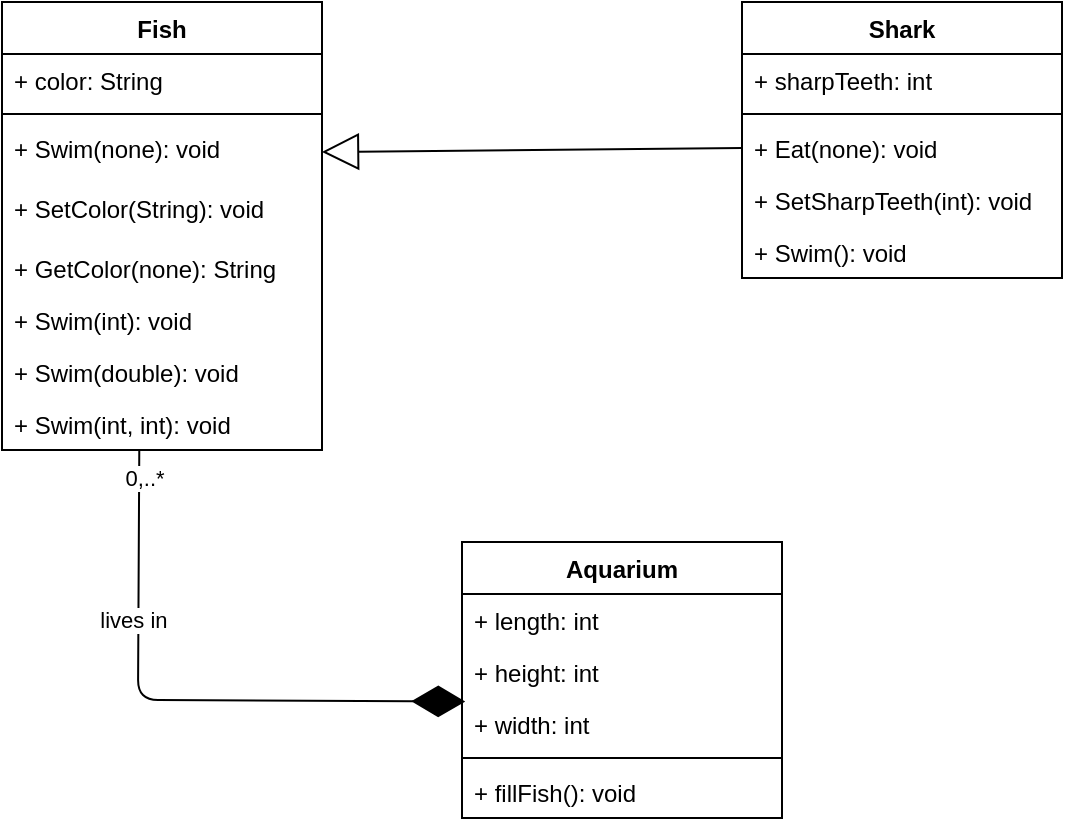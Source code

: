 <mxfile version="13.8.0" type="github">
  <diagram id="C5RBs43oDa-KdzZeNtuy" name="Page-1">
    <mxGraphModel dx="556" dy="602" grid="1" gridSize="10" guides="1" tooltips="1" connect="1" arrows="1" fold="1" page="1" pageScale="1" pageWidth="827" pageHeight="1169" math="0" shadow="0">
      <root>
        <mxCell id="WIyWlLk6GJQsqaUBKTNV-0" />
        <mxCell id="WIyWlLk6GJQsqaUBKTNV-1" parent="WIyWlLk6GJQsqaUBKTNV-0" />
        <mxCell id="ZDt5OQKj0tVtjhARu_XK-0" value="Fish" style="swimlane;fontStyle=1;align=center;verticalAlign=top;childLayout=stackLayout;horizontal=1;startSize=26;horizontalStack=0;resizeParent=1;resizeParentMax=0;resizeLast=0;collapsible=1;marginBottom=0;" vertex="1" parent="WIyWlLk6GJQsqaUBKTNV-1">
          <mxGeometry x="240" y="140" width="160" height="224" as="geometry" />
        </mxCell>
        <mxCell id="ZDt5OQKj0tVtjhARu_XK-1" value="+ color: String" style="text;strokeColor=none;fillColor=none;align=left;verticalAlign=top;spacingLeft=4;spacingRight=4;overflow=hidden;rotatable=0;points=[[0,0.5],[1,0.5]];portConstraint=eastwest;" vertex="1" parent="ZDt5OQKj0tVtjhARu_XK-0">
          <mxGeometry y="26" width="160" height="26" as="geometry" />
        </mxCell>
        <mxCell id="ZDt5OQKj0tVtjhARu_XK-2" value="" style="line;strokeWidth=1;fillColor=none;align=left;verticalAlign=middle;spacingTop=-1;spacingLeft=3;spacingRight=3;rotatable=0;labelPosition=right;points=[];portConstraint=eastwest;" vertex="1" parent="ZDt5OQKj0tVtjhARu_XK-0">
          <mxGeometry y="52" width="160" height="8" as="geometry" />
        </mxCell>
        <mxCell id="ZDt5OQKj0tVtjhARu_XK-3" value="+ Swim(none): void" style="text;strokeColor=none;fillColor=none;align=left;verticalAlign=top;spacingLeft=4;spacingRight=4;overflow=hidden;rotatable=0;points=[[0,0.5],[1,0.5]];portConstraint=eastwest;" vertex="1" parent="ZDt5OQKj0tVtjhARu_XK-0">
          <mxGeometry y="60" width="160" height="30" as="geometry" />
        </mxCell>
        <mxCell id="ZDt5OQKj0tVtjhARu_XK-5" value="+ SetColor(String): void" style="text;strokeColor=none;fillColor=none;align=left;verticalAlign=top;spacingLeft=4;spacingRight=4;overflow=hidden;rotatable=0;points=[[0,0.5],[1,0.5]];portConstraint=eastwest;" vertex="1" parent="ZDt5OQKj0tVtjhARu_XK-0">
          <mxGeometry y="90" width="160" height="30" as="geometry" />
        </mxCell>
        <mxCell id="ZDt5OQKj0tVtjhARu_XK-6" value="+ GetColor(none): String" style="text;strokeColor=none;fillColor=none;align=left;verticalAlign=top;spacingLeft=4;spacingRight=4;overflow=hidden;rotatable=0;points=[[0,0.5],[1,0.5]];portConstraint=eastwest;" vertex="1" parent="ZDt5OQKj0tVtjhARu_XK-0">
          <mxGeometry y="120" width="160" height="26" as="geometry" />
        </mxCell>
        <mxCell id="ZDt5OQKj0tVtjhARu_XK-7" value="+ Swim(int): void" style="text;strokeColor=none;fillColor=none;align=left;verticalAlign=top;spacingLeft=4;spacingRight=4;overflow=hidden;rotatable=0;points=[[0,0.5],[1,0.5]];portConstraint=eastwest;" vertex="1" parent="ZDt5OQKj0tVtjhARu_XK-0">
          <mxGeometry y="146" width="160" height="26" as="geometry" />
        </mxCell>
        <mxCell id="ZDt5OQKj0tVtjhARu_XK-8" value="+ Swim(double): void" style="text;strokeColor=none;fillColor=none;align=left;verticalAlign=top;spacingLeft=4;spacingRight=4;overflow=hidden;rotatable=0;points=[[0,0.5],[1,0.5]];portConstraint=eastwest;" vertex="1" parent="ZDt5OQKj0tVtjhARu_XK-0">
          <mxGeometry y="172" width="160" height="26" as="geometry" />
        </mxCell>
        <mxCell id="ZDt5OQKj0tVtjhARu_XK-9" value="+ Swim(int, int): void" style="text;strokeColor=none;fillColor=none;align=left;verticalAlign=top;spacingLeft=4;spacingRight=4;overflow=hidden;rotatable=0;points=[[0,0.5],[1,0.5]];portConstraint=eastwest;" vertex="1" parent="ZDt5OQKj0tVtjhARu_XK-0">
          <mxGeometry y="198" width="160" height="26" as="geometry" />
        </mxCell>
        <mxCell id="ZDt5OQKj0tVtjhARu_XK-23" value="" style="endArrow=diamondThin;endFill=1;endSize=24;html=1;entryX=0.01;entryY=0.068;entryDx=0;entryDy=0;entryPerimeter=0;exitX=0.429;exitY=0.995;exitDx=0;exitDy=0;exitPerimeter=0;" edge="1" parent="WIyWlLk6GJQsqaUBKTNV-1" source="ZDt5OQKj0tVtjhARu_XK-9" target="ZDt5OQKj0tVtjhARu_XK-20">
          <mxGeometry width="160" relative="1" as="geometry">
            <mxPoint x="340" y="410" as="sourcePoint" />
            <mxPoint x="590" y="320" as="targetPoint" />
            <Array as="points">
              <mxPoint x="308" y="489" />
            </Array>
          </mxGeometry>
        </mxCell>
        <mxCell id="ZDt5OQKj0tVtjhARu_XK-24" value="lives in&amp;nbsp;" style="edgeLabel;html=1;align=center;verticalAlign=middle;resizable=0;points=[];" vertex="1" connectable="0" parent="ZDt5OQKj0tVtjhARu_XK-23">
          <mxGeometry x="-0.162" y="-1" relative="1" as="geometry">
            <mxPoint y="-36.04" as="offset" />
          </mxGeometry>
        </mxCell>
        <mxCell id="ZDt5OQKj0tVtjhARu_XK-25" value="0,..*" style="edgeLabel;html=1;align=center;verticalAlign=middle;resizable=0;points=[];" vertex="1" connectable="0" parent="ZDt5OQKj0tVtjhARu_XK-23">
          <mxGeometry x="-0.902" y="2" relative="1" as="geometry">
            <mxPoint as="offset" />
          </mxGeometry>
        </mxCell>
        <mxCell id="ZDt5OQKj0tVtjhARu_XK-16" value="Aquarium" style="swimlane;fontStyle=1;align=center;verticalAlign=top;childLayout=stackLayout;horizontal=1;startSize=26;horizontalStack=0;resizeParent=1;resizeParentMax=0;resizeLast=0;collapsible=1;marginBottom=0;" vertex="1" parent="WIyWlLk6GJQsqaUBKTNV-1">
          <mxGeometry x="470" y="410" width="160" height="138" as="geometry" />
        </mxCell>
        <mxCell id="ZDt5OQKj0tVtjhARu_XK-17" value="+ length: int" style="text;strokeColor=none;fillColor=none;align=left;verticalAlign=top;spacingLeft=4;spacingRight=4;overflow=hidden;rotatable=0;points=[[0,0.5],[1,0.5]];portConstraint=eastwest;" vertex="1" parent="ZDt5OQKj0tVtjhARu_XK-16">
          <mxGeometry y="26" width="160" height="26" as="geometry" />
        </mxCell>
        <mxCell id="ZDt5OQKj0tVtjhARu_XK-21" value="+ height: int" style="text;strokeColor=none;fillColor=none;align=left;verticalAlign=top;spacingLeft=4;spacingRight=4;overflow=hidden;rotatable=0;points=[[0,0.5],[1,0.5]];portConstraint=eastwest;" vertex="1" parent="ZDt5OQKj0tVtjhARu_XK-16">
          <mxGeometry y="52" width="160" height="26" as="geometry" />
        </mxCell>
        <mxCell id="ZDt5OQKj0tVtjhARu_XK-20" value="+ width: int" style="text;strokeColor=none;fillColor=none;align=left;verticalAlign=top;spacingLeft=4;spacingRight=4;overflow=hidden;rotatable=0;points=[[0,0.5],[1,0.5]];portConstraint=eastwest;" vertex="1" parent="ZDt5OQKj0tVtjhARu_XK-16">
          <mxGeometry y="78" width="160" height="26" as="geometry" />
        </mxCell>
        <mxCell id="ZDt5OQKj0tVtjhARu_XK-18" value="" style="line;strokeWidth=1;fillColor=none;align=left;verticalAlign=middle;spacingTop=-1;spacingLeft=3;spacingRight=3;rotatable=0;labelPosition=right;points=[];portConstraint=eastwest;" vertex="1" parent="ZDt5OQKj0tVtjhARu_XK-16">
          <mxGeometry y="104" width="160" height="8" as="geometry" />
        </mxCell>
        <mxCell id="ZDt5OQKj0tVtjhARu_XK-19" value="+ fillFish(): void" style="text;strokeColor=none;fillColor=none;align=left;verticalAlign=top;spacingLeft=4;spacingRight=4;overflow=hidden;rotatable=0;points=[[0,0.5],[1,0.5]];portConstraint=eastwest;" vertex="1" parent="ZDt5OQKj0tVtjhARu_XK-16">
          <mxGeometry y="112" width="160" height="26" as="geometry" />
        </mxCell>
        <mxCell id="ZDt5OQKj0tVtjhARu_XK-27" value="" style="endArrow=block;endSize=16;endFill=0;html=1;entryX=1;entryY=0.5;entryDx=0;entryDy=0;exitX=0;exitY=0.5;exitDx=0;exitDy=0;" edge="1" parent="WIyWlLk6GJQsqaUBKTNV-1" source="ZDt5OQKj0tVtjhARu_XK-13" target="ZDt5OQKj0tVtjhARu_XK-3">
          <mxGeometry width="160" relative="1" as="geometry">
            <mxPoint x="606" y="215" as="sourcePoint" />
            <mxPoint x="590" y="320" as="targetPoint" />
          </mxGeometry>
        </mxCell>
        <mxCell id="ZDt5OQKj0tVtjhARu_XK-10" value="Shark" style="swimlane;fontStyle=1;align=center;verticalAlign=top;childLayout=stackLayout;horizontal=1;startSize=26;horizontalStack=0;resizeParent=1;resizeParentMax=0;resizeLast=0;collapsible=1;marginBottom=0;" vertex="1" parent="WIyWlLk6GJQsqaUBKTNV-1">
          <mxGeometry x="610" y="140" width="160" height="138" as="geometry" />
        </mxCell>
        <mxCell id="ZDt5OQKj0tVtjhARu_XK-11" value="+ sharpTeeth: int" style="text;strokeColor=none;fillColor=none;align=left;verticalAlign=top;spacingLeft=4;spacingRight=4;overflow=hidden;rotatable=0;points=[[0,0.5],[1,0.5]];portConstraint=eastwest;" vertex="1" parent="ZDt5OQKj0tVtjhARu_XK-10">
          <mxGeometry y="26" width="160" height="26" as="geometry" />
        </mxCell>
        <mxCell id="ZDt5OQKj0tVtjhARu_XK-12" value="" style="line;strokeWidth=1;fillColor=none;align=left;verticalAlign=middle;spacingTop=-1;spacingLeft=3;spacingRight=3;rotatable=0;labelPosition=right;points=[];portConstraint=eastwest;" vertex="1" parent="ZDt5OQKj0tVtjhARu_XK-10">
          <mxGeometry y="52" width="160" height="8" as="geometry" />
        </mxCell>
        <mxCell id="ZDt5OQKj0tVtjhARu_XK-13" value="+ Eat(none): void" style="text;strokeColor=none;fillColor=none;align=left;verticalAlign=top;spacingLeft=4;spacingRight=4;overflow=hidden;rotatable=0;points=[[0,0.5],[1,0.5]];portConstraint=eastwest;" vertex="1" parent="ZDt5OQKj0tVtjhARu_XK-10">
          <mxGeometry y="60" width="160" height="26" as="geometry" />
        </mxCell>
        <mxCell id="ZDt5OQKj0tVtjhARu_XK-14" value="+ SetSharpTeeth(int): void" style="text;strokeColor=none;fillColor=none;align=left;verticalAlign=top;spacingLeft=4;spacingRight=4;overflow=hidden;rotatable=0;points=[[0,0.5],[1,0.5]];portConstraint=eastwest;" vertex="1" parent="ZDt5OQKj0tVtjhARu_XK-10">
          <mxGeometry y="86" width="160" height="26" as="geometry" />
        </mxCell>
        <mxCell id="ZDt5OQKj0tVtjhARu_XK-15" value="+ Swim(): void" style="text;strokeColor=none;fillColor=none;align=left;verticalAlign=top;spacingLeft=4;spacingRight=4;overflow=hidden;rotatable=0;points=[[0,0.5],[1,0.5]];portConstraint=eastwest;" vertex="1" parent="ZDt5OQKj0tVtjhARu_XK-10">
          <mxGeometry y="112" width="160" height="26" as="geometry" />
        </mxCell>
      </root>
    </mxGraphModel>
  </diagram>
</mxfile>
